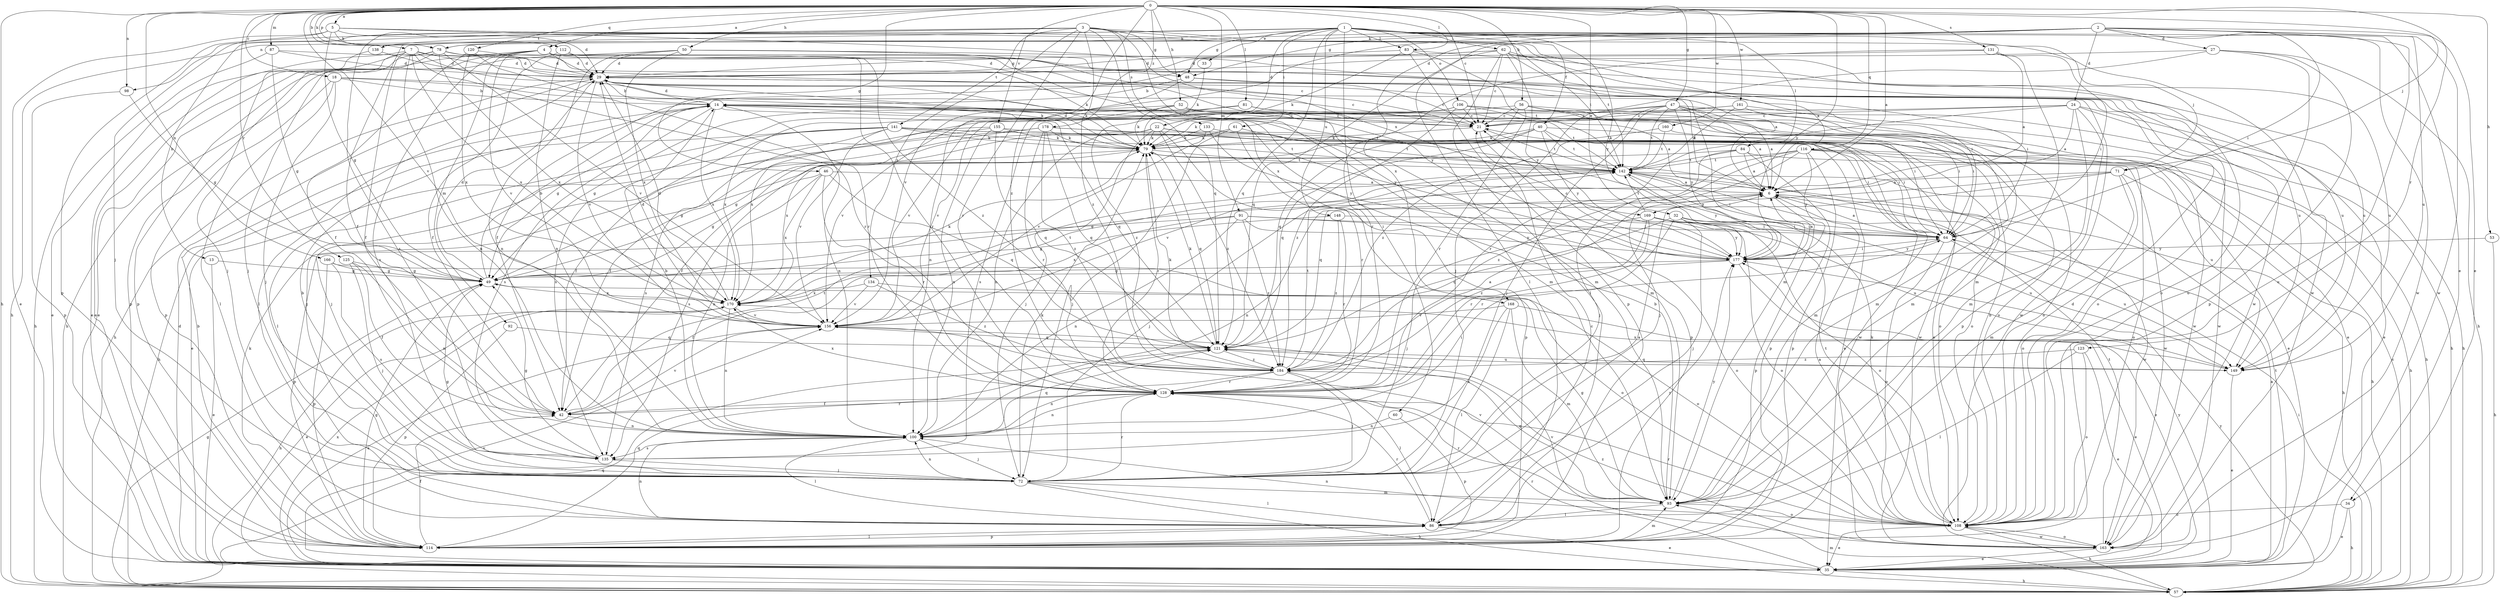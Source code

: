 strict digraph  {
0;
1;
2;
3;
4;
5;
6;
7;
13;
14;
18;
21;
22;
24;
27;
29;
32;
33;
34;
35;
40;
42;
46;
47;
48;
49;
50;
52;
53;
56;
57;
60;
61;
62;
64;
71;
72;
78;
79;
81;
83;
84;
86;
87;
91;
92;
93;
98;
100;
106;
108;
112;
114;
116;
120;
121;
123;
125;
128;
131;
133;
134;
135;
138;
141;
142;
148;
149;
155;
156;
160;
161;
163;
166;
168;
169;
170;
177;
178;
184;
0 -> 4  [label=a];
0 -> 5  [label=a];
0 -> 6  [label=a];
0 -> 7  [label=b];
0 -> 18  [label=c];
0 -> 21  [label=c];
0 -> 32  [label=e];
0 -> 46  [label=g];
0 -> 47  [label=g];
0 -> 50  [label=h];
0 -> 52  [label=h];
0 -> 53  [label=h];
0 -> 56  [label=h];
0 -> 57  [label=h];
0 -> 71  [label=j];
0 -> 78  [label=k];
0 -> 81  [label=l];
0 -> 83  [label=l];
0 -> 87  [label=m];
0 -> 91  [label=m];
0 -> 98  [label=n];
0 -> 112  [label=p];
0 -> 116  [label=q];
0 -> 120  [label=q];
0 -> 123  [label=r];
0 -> 125  [label=r];
0 -> 131  [label=s];
0 -> 155  [label=v];
0 -> 156  [label=v];
0 -> 160  [label=w];
0 -> 161  [label=w];
0 -> 166  [label=x];
0 -> 177  [label=y];
0 -> 178  [label=z];
0 -> 184  [label=z];
1 -> 22  [label=d];
1 -> 33  [label=e];
1 -> 34  [label=e];
1 -> 40  [label=f];
1 -> 48  [label=g];
1 -> 57  [label=h];
1 -> 60  [label=i];
1 -> 61  [label=i];
1 -> 62  [label=i];
1 -> 71  [label=j];
1 -> 78  [label=k];
1 -> 83  [label=l];
1 -> 84  [label=l];
1 -> 98  [label=n];
1 -> 106  [label=o];
1 -> 121  [label=q];
1 -> 148  [label=u];
1 -> 163  [label=w];
1 -> 177  [label=y];
2 -> 24  [label=d];
2 -> 27  [label=d];
2 -> 34  [label=e];
2 -> 42  [label=f];
2 -> 48  [label=g];
2 -> 64  [label=i];
2 -> 78  [label=k];
2 -> 86  [label=l];
2 -> 108  [label=o];
2 -> 149  [label=u];
2 -> 156  [label=v];
2 -> 163  [label=w];
2 -> 168  [label=x];
3 -> 6  [label=a];
3 -> 13  [label=b];
3 -> 48  [label=g];
3 -> 114  [label=p];
3 -> 121  [label=q];
3 -> 128  [label=r];
3 -> 133  [label=s];
3 -> 134  [label=s];
3 -> 135  [label=s];
3 -> 138  [label=t];
3 -> 141  [label=t];
3 -> 142  [label=t];
3 -> 168  [label=x];
3 -> 184  [label=z];
4 -> 29  [label=d];
4 -> 35  [label=e];
4 -> 48  [label=g];
4 -> 92  [label=m];
4 -> 93  [label=m];
4 -> 114  [label=p];
4 -> 128  [label=r];
4 -> 135  [label=s];
4 -> 156  [label=v];
4 -> 184  [label=z];
5 -> 29  [label=d];
5 -> 35  [label=e];
5 -> 49  [label=g];
5 -> 72  [label=j];
5 -> 78  [label=k];
5 -> 142  [label=t];
5 -> 163  [label=w];
5 -> 169  [label=x];
6 -> 29  [label=d];
6 -> 57  [label=h];
6 -> 100  [label=n];
6 -> 114  [label=p];
6 -> 169  [label=x];
7 -> 29  [label=d];
7 -> 35  [label=e];
7 -> 42  [label=f];
7 -> 72  [label=j];
7 -> 100  [label=n];
7 -> 128  [label=r];
7 -> 149  [label=u];
7 -> 170  [label=x];
7 -> 177  [label=y];
13 -> 35  [label=e];
13 -> 49  [label=g];
14 -> 21  [label=c];
14 -> 29  [label=d];
14 -> 49  [label=g];
14 -> 64  [label=i];
14 -> 100  [label=n];
14 -> 121  [label=q];
14 -> 135  [label=s];
14 -> 142  [label=t];
14 -> 170  [label=x];
14 -> 177  [label=y];
18 -> 14  [label=b];
18 -> 72  [label=j];
18 -> 79  [label=k];
18 -> 86  [label=l];
18 -> 93  [label=m];
18 -> 114  [label=p];
21 -> 79  [label=k];
21 -> 114  [label=p];
21 -> 142  [label=t];
22 -> 35  [label=e];
22 -> 42  [label=f];
22 -> 64  [label=i];
22 -> 72  [label=j];
22 -> 79  [label=k];
22 -> 100  [label=n];
22 -> 114  [label=p];
22 -> 170  [label=x];
22 -> 184  [label=z];
24 -> 6  [label=a];
24 -> 21  [label=c];
24 -> 35  [label=e];
24 -> 57  [label=h];
24 -> 93  [label=m];
24 -> 114  [label=p];
24 -> 128  [label=r];
24 -> 156  [label=v];
27 -> 29  [label=d];
27 -> 57  [label=h];
27 -> 72  [label=j];
27 -> 108  [label=o];
27 -> 114  [label=p];
29 -> 14  [label=b];
29 -> 21  [label=c];
29 -> 57  [label=h];
29 -> 79  [label=k];
29 -> 86  [label=l];
29 -> 156  [label=v];
29 -> 163  [label=w];
32 -> 64  [label=i];
32 -> 72  [label=j];
32 -> 108  [label=o];
32 -> 121  [label=q];
32 -> 128  [label=r];
32 -> 149  [label=u];
33 -> 79  [label=k];
34 -> 35  [label=e];
34 -> 57  [label=h];
34 -> 108  [label=o];
35 -> 6  [label=a];
35 -> 29  [label=d];
35 -> 57  [label=h];
35 -> 128  [label=r];
35 -> 142  [label=t];
35 -> 156  [label=v];
35 -> 170  [label=x];
35 -> 177  [label=y];
40 -> 35  [label=e];
40 -> 49  [label=g];
40 -> 57  [label=h];
40 -> 79  [label=k];
40 -> 121  [label=q];
40 -> 142  [label=t];
40 -> 177  [label=y];
42 -> 100  [label=n];
42 -> 128  [label=r];
42 -> 142  [label=t];
42 -> 156  [label=v];
46 -> 6  [label=a];
46 -> 49  [label=g];
46 -> 100  [label=n];
46 -> 121  [label=q];
46 -> 128  [label=r];
46 -> 170  [label=x];
47 -> 6  [label=a];
47 -> 21  [label=c];
47 -> 64  [label=i];
47 -> 72  [label=j];
47 -> 93  [label=m];
47 -> 142  [label=t];
47 -> 156  [label=v];
47 -> 163  [label=w];
47 -> 177  [label=y];
47 -> 184  [label=z];
48 -> 14  [label=b];
48 -> 21  [label=c];
48 -> 100  [label=n];
48 -> 108  [label=o];
49 -> 14  [label=b];
49 -> 29  [label=d];
49 -> 170  [label=x];
50 -> 21  [label=c];
50 -> 29  [label=d];
50 -> 57  [label=h];
50 -> 64  [label=i];
50 -> 93  [label=m];
50 -> 100  [label=n];
50 -> 170  [label=x];
52 -> 21  [label=c];
52 -> 49  [label=g];
52 -> 79  [label=k];
52 -> 108  [label=o];
52 -> 156  [label=v];
53 -> 57  [label=h];
53 -> 177  [label=y];
56 -> 6  [label=a];
56 -> 21  [label=c];
56 -> 57  [label=h];
56 -> 64  [label=i];
56 -> 121  [label=q];
56 -> 128  [label=r];
56 -> 170  [label=x];
57 -> 21  [label=c];
57 -> 49  [label=g];
57 -> 64  [label=i];
57 -> 93  [label=m];
57 -> 121  [label=q];
57 -> 177  [label=y];
60 -> 100  [label=n];
60 -> 114  [label=p];
61 -> 72  [label=j];
61 -> 79  [label=k];
61 -> 128  [label=r];
61 -> 142  [label=t];
62 -> 21  [label=c];
62 -> 29  [label=d];
62 -> 42  [label=f];
62 -> 64  [label=i];
62 -> 86  [label=l];
62 -> 93  [label=m];
62 -> 108  [label=o];
62 -> 121  [label=q];
62 -> 149  [label=u];
62 -> 177  [label=y];
64 -> 6  [label=a];
64 -> 108  [label=o];
64 -> 149  [label=u];
64 -> 177  [label=y];
71 -> 6  [label=a];
71 -> 49  [label=g];
71 -> 57  [label=h];
71 -> 93  [label=m];
71 -> 108  [label=o];
71 -> 121  [label=q];
72 -> 6  [label=a];
72 -> 14  [label=b];
72 -> 49  [label=g];
72 -> 57  [label=h];
72 -> 79  [label=k];
72 -> 86  [label=l];
72 -> 93  [label=m];
72 -> 100  [label=n];
72 -> 128  [label=r];
78 -> 29  [label=d];
78 -> 35  [label=e];
78 -> 72  [label=j];
78 -> 79  [label=k];
78 -> 114  [label=p];
78 -> 149  [label=u];
78 -> 156  [label=v];
78 -> 170  [label=x];
79 -> 29  [label=d];
79 -> 108  [label=o];
79 -> 121  [label=q];
79 -> 128  [label=r];
79 -> 135  [label=s];
79 -> 142  [label=t];
81 -> 21  [label=c];
81 -> 135  [label=s];
81 -> 142  [label=t];
81 -> 184  [label=z];
83 -> 29  [label=d];
83 -> 79  [label=k];
83 -> 114  [label=p];
83 -> 142  [label=t];
83 -> 149  [label=u];
84 -> 6  [label=a];
84 -> 49  [label=g];
84 -> 72  [label=j];
84 -> 114  [label=p];
84 -> 142  [label=t];
84 -> 163  [label=w];
86 -> 21  [label=c];
86 -> 35  [label=e];
86 -> 100  [label=n];
86 -> 114  [label=p];
86 -> 128  [label=r];
86 -> 177  [label=y];
87 -> 6  [label=a];
87 -> 29  [label=d];
87 -> 49  [label=g];
87 -> 57  [label=h];
91 -> 64  [label=i];
91 -> 100  [label=n];
91 -> 108  [label=o];
91 -> 114  [label=p];
91 -> 170  [label=x];
91 -> 177  [label=y];
91 -> 184  [label=z];
92 -> 114  [label=p];
92 -> 121  [label=q];
93 -> 14  [label=b];
93 -> 49  [label=g];
93 -> 86  [label=l];
93 -> 108  [label=o];
93 -> 121  [label=q];
93 -> 128  [label=r];
93 -> 156  [label=v];
93 -> 177  [label=y];
98 -> 49  [label=g];
98 -> 114  [label=p];
100 -> 14  [label=b];
100 -> 64  [label=i];
100 -> 72  [label=j];
100 -> 86  [label=l];
100 -> 121  [label=q];
100 -> 135  [label=s];
106 -> 6  [label=a];
106 -> 21  [label=c];
106 -> 35  [label=e];
106 -> 79  [label=k];
106 -> 108  [label=o];
106 -> 135  [label=s];
106 -> 184  [label=z];
108 -> 6  [label=a];
108 -> 14  [label=b];
108 -> 29  [label=d];
108 -> 35  [label=e];
108 -> 57  [label=h];
108 -> 79  [label=k];
108 -> 100  [label=n];
108 -> 128  [label=r];
108 -> 142  [label=t];
108 -> 163  [label=w];
112 -> 29  [label=d];
112 -> 42  [label=f];
112 -> 100  [label=n];
112 -> 163  [label=w];
114 -> 14  [label=b];
114 -> 42  [label=f];
114 -> 49  [label=g];
114 -> 79  [label=k];
114 -> 86  [label=l];
114 -> 93  [label=m];
114 -> 121  [label=q];
116 -> 57  [label=h];
116 -> 72  [label=j];
116 -> 108  [label=o];
116 -> 114  [label=p];
116 -> 142  [label=t];
116 -> 149  [label=u];
116 -> 156  [label=v];
116 -> 177  [label=y];
116 -> 184  [label=z];
120 -> 29  [label=d];
120 -> 42  [label=f];
120 -> 128  [label=r];
120 -> 170  [label=x];
121 -> 79  [label=k];
121 -> 149  [label=u];
121 -> 184  [label=z];
123 -> 35  [label=e];
123 -> 86  [label=l];
123 -> 108  [label=o];
123 -> 184  [label=z];
125 -> 42  [label=f];
125 -> 49  [label=g];
125 -> 72  [label=j];
125 -> 100  [label=n];
128 -> 42  [label=f];
128 -> 100  [label=n];
128 -> 170  [label=x];
131 -> 6  [label=a];
131 -> 29  [label=d];
131 -> 64  [label=i];
131 -> 93  [label=m];
131 -> 128  [label=r];
133 -> 64  [label=i];
133 -> 79  [label=k];
133 -> 156  [label=v];
133 -> 177  [label=y];
134 -> 108  [label=o];
134 -> 156  [label=v];
134 -> 170  [label=x];
134 -> 184  [label=z];
135 -> 49  [label=g];
135 -> 72  [label=j];
138 -> 29  [label=d];
138 -> 35  [label=e];
141 -> 42  [label=f];
141 -> 57  [label=h];
141 -> 64  [label=i];
141 -> 79  [label=k];
141 -> 86  [label=l];
141 -> 135  [label=s];
141 -> 142  [label=t];
141 -> 156  [label=v];
141 -> 163  [label=w];
142 -> 6  [label=a];
142 -> 64  [label=i];
142 -> 72  [label=j];
142 -> 163  [label=w];
142 -> 177  [label=y];
148 -> 49  [label=g];
148 -> 64  [label=i];
148 -> 128  [label=r];
148 -> 184  [label=z];
149 -> 35  [label=e];
149 -> 121  [label=q];
149 -> 170  [label=x];
155 -> 35  [label=e];
155 -> 72  [label=j];
155 -> 79  [label=k];
155 -> 100  [label=n];
155 -> 108  [label=o];
155 -> 121  [label=q];
156 -> 29  [label=d];
156 -> 35  [label=e];
156 -> 121  [label=q];
160 -> 79  [label=k];
160 -> 93  [label=m];
160 -> 142  [label=t];
161 -> 21  [label=c];
161 -> 93  [label=m];
161 -> 142  [label=t];
161 -> 163  [label=w];
161 -> 170  [label=x];
163 -> 35  [label=e];
163 -> 108  [label=o];
163 -> 142  [label=t];
163 -> 156  [label=v];
163 -> 184  [label=z];
166 -> 49  [label=g];
166 -> 108  [label=o];
166 -> 114  [label=p];
166 -> 135  [label=s];
168 -> 35  [label=e];
168 -> 86  [label=l];
168 -> 93  [label=m];
168 -> 135  [label=s];
168 -> 156  [label=v];
169 -> 64  [label=i];
169 -> 72  [label=j];
169 -> 108  [label=o];
169 -> 128  [label=r];
169 -> 142  [label=t];
169 -> 149  [label=u];
169 -> 177  [label=y];
169 -> 184  [label=z];
170 -> 29  [label=d];
170 -> 35  [label=e];
170 -> 57  [label=h];
170 -> 79  [label=k];
170 -> 100  [label=n];
170 -> 142  [label=t];
170 -> 156  [label=v];
177 -> 6  [label=a];
177 -> 21  [label=c];
177 -> 35  [label=e];
177 -> 42  [label=f];
177 -> 49  [label=g];
177 -> 64  [label=i];
178 -> 42  [label=f];
178 -> 72  [label=j];
178 -> 79  [label=k];
178 -> 108  [label=o];
178 -> 121  [label=q];
178 -> 128  [label=r];
178 -> 163  [label=w];
178 -> 184  [label=z];
184 -> 6  [label=a];
184 -> 72  [label=j];
184 -> 79  [label=k];
184 -> 86  [label=l];
184 -> 100  [label=n];
184 -> 128  [label=r];
184 -> 142  [label=t];
}
